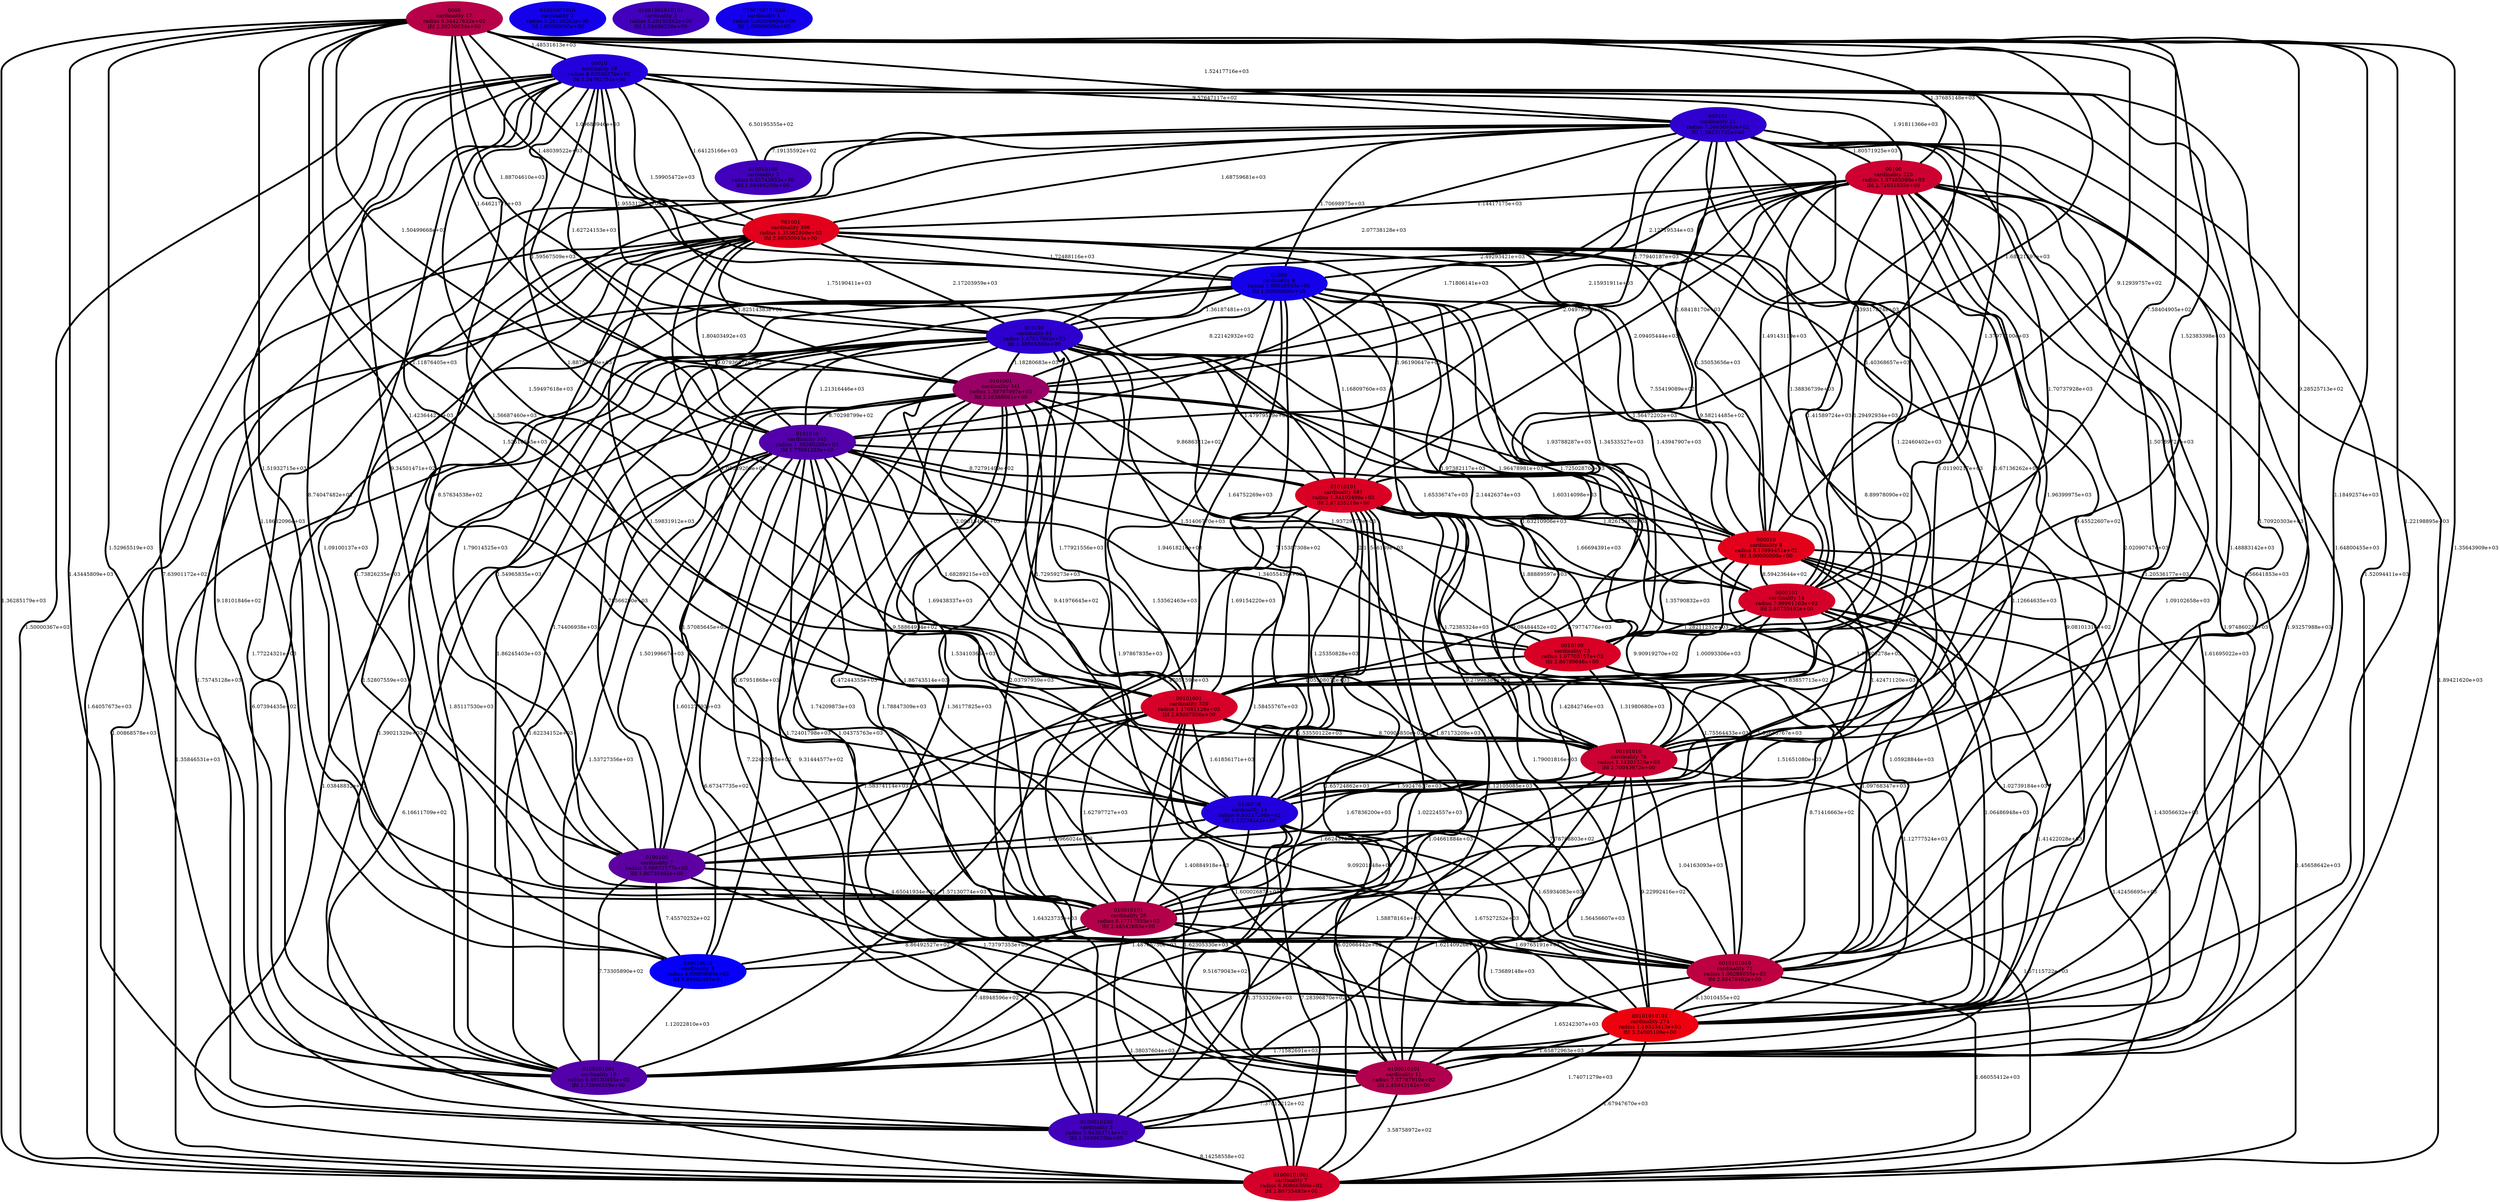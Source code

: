 graph component_cardinality_optimal_23 {
    edge[style=solid, penwidth="5", labeldistance="10"]
    0100101001 [label="0100101001\ncardinality 10\nradius 6.40130455e+02\nlfd 1.73696559e+00", color="#5400AA", style="filled"]
    0000101 [label="0000101\ncardinality 14\nradius 7.96961103e+02\nlfd 2.80735492e+00", color="#D50029", style="filled"]
    0010100 [label="0010100\ncardinality 73\nradius 1.07703157e+03\nlfd 2.86789646e+00", color="#D90025", style="filled"]
    000101 [label="000101\ncardinality 21\nradius 7.36636953e+02\nlfd 1.39231742e+00", color="#2F00CF", style="filled"]
    00100 [label="00100\ncardinality 225\nradius 1.37485090e+03\nlfd 2.72631835e+00", color="#CD0031", style="filled"]
    01000101001 [label="01000101001\ncardinality 7\nradius 6.80866360e+02\nlfd 2.80735492e+00", color="#D50029", style="filled"]
    0101001 [label="0101001\ncardinality 341\nradius 1.39797997e+03\nlfd 2.26388081e+00", color="#990065", style="filled"]
    010010100 [label="010010100\ncardinality 3\nradius 6.55743852e+00\nlfd 1.58496250e+00", color="#4200BC", style="filled"]
    0100100 [label="0100100\ncardinality 7\nradius 5.98822177e+02\nlfd 1.80735492e+00", color="#5D00A1", style="filled"]
    00101010101 [label="00101010101\ncardinality 274\nradius 1.18533413e+03\nlfd 3.24005109e+00", color="#EF000F", style="filled"]
    010100 [label="010100\ncardinality 81\nradius 1.47017992e+03\nlfd 1.38565369e+00", color="#2E00D0", style="filled"]
    01010101 [label="01010101\ncardinality 681\nradius 1.34102498e+03\nlfd 2.87235218e+00", color="#DA0024", style="filled"]
    010010101 [label="010010101\ncardinality 28\nradius 8.17717555e+02\nlfd 2.48542683e+00", color="#B4004A", style="filled"]
    01001001010 [label="01001001010\ncardinality 2\nradius 5.29150262e+00\nlfd 1.00000000e+00", color="#1400EA", style="filled"]
    01000 [label="01000\ncardinality 6\nradius 1.00559535e+03\nlfd 1.00000000e+00", color="#1400EA", style="filled"]
    0100010100 [label="0100010100\ncardinality 3\nradius 5.94383714e+02\nlfd 1.58496250e+00", color="#4200BC", style="filled"]
    00101001 [label="00101001\ncardinality 320\nradius 1.17081126e+03\nlfd 2.83007500e+00", color="#D60028", style="filled"]
    00101010 [label="00101010\ncardinality 78\nradius 1.14201226e+03\nlfd 2.70043972e+00", color="#CB0033", style="filled"]
    0100010101 [label="0100010101\ncardinality 11\nradius 7.37787910e+02\nlfd 2.45943162e+00", color="#B1004D", style="filled"]
    0101010 [label="0101010\ncardinality 345\nradius 1.39286288e+03\nlfd 1.73001283e+00", color="#5300AB", style="filled"]
    010010010 [label="010010010\ncardinality 3\nradius 4.80689089e+02\nlfd 5.84962501e-01", color="#0600F8", style="filled"]
    01001001010101 [label="01001001010101\ncardinality 3\nradius 5.29150262e+00\nlfd 1.58496250e+00", color="#4200BC", style="filled"]
    0000 [label="0000\ncardinality 17\nradius 9.34427632e+02\nlfd 2.50250034e+00", color="#B60048", style="filled"]
    00010 [label="00010\ncardinality 19\nradius 8.62536376e+02\nlfd 1.24792751e+00", color="#2300DB", style="filled"]
    000010 [label="000010\ncardinality 8\nradius 8.10994451e+02\nlfd 3.00000000e+00", color="#E3001B", style="filled"]
    0100010 [label="0100010\ncardinality 14\nradius 9.53337296e+02\nlfd 1.22239242e+00", color="#2100DD", style="filled"]
    001001 [label="001001\ncardinality 396\nradius 1.35362809e+03\nlfd 2.98550043e+00", color="#E2001C", style="filled"]
    0100100101010 [label="0100100101010\ncardinality 1\nradius 0.00000000e+00\nlfd 1.00000000e+00", color="#1400EA", style="filled"]
    0010101010 [label="0010101010\ncardinality 71\nradius 1.00288035e+03\nlfd 2.56478462e+00", color="#BD0041", style="filled"]
    010100 -- 0100010 [label="1.34055436e+03"]
    00101010 -- 01000101001 [label="1.57115722e+03"]
    01010101 -- 00101001 [label="1.69154220e+03"]
    0010100 -- 0100010 [label="1.87173209e+03"]
    00101001 -- 0100010101 [label="1.60002687e+03"]
    0101001 -- 0010100 [label="1.93729270e+03"]
    01000 -- 01000101001 [label="1.00868578e+03"]
    0101010 -- 000010 [label="1.65336747e+03"]
    00100 -- 00101010101 [label="1.09102658e+03"]
    0000 -- 010010101 [label="1.51932715e+03"]
    010010101 -- 0010101010 [label="1.69765191e+03"]
    01000 -- 010010101 [label="1.53562463e+03"]
    0000 -- 00101001 [label="1.11876405e+03"]
    010100 -- 000010 [label="1.93788287e+03"]
    00101010 -- 0100010 [label="1.59247637e+03"]
    0010101010 -- 0100010101 [label="1.65242307e+03"]
    0000 -- 0100101001 [label="1.52965519e+03"]
    0100100 -- 00101010101 [label="1.73797353e+03"]
    01010101 -- 00101010101 [label="1.79001816e+03"]
    010010101 -- 010010010 [label="8.86492527e+02"]
    00100 -- 00101010 [label="1.01190217e+03"]
    00101001 -- 0100100 [label="1.58374114e+03"]
    010010101 -- 00101010101 [label="1.73689148e+03"]
    0101010 -- 00101001 [label="1.68289215e+03"]
    001001 -- 00101010 [label="8.89978090e+02"]
    0000 -- 00101010 [label="9.28525713e+02"]
    01010101 -- 0010101010 [label="1.75564433e+03"]
    0100010 -- 0010101010 [label="1.65934083e+03"]
    0101010 -- 0100101001 [label="1.53727356e+03"]
    001001 -- 01000101001 [label="1.64057673e+03"]
    0101001 -- 01000101001 [label="1.03848832e+03"]
    010100 -- 0000101 [label="1.96478981e+03"]
    010100 -- 0101010 [label="1.21316446e+03"]
    000101 -- 010010101 [label="9.45522607e+02"]
    000010 -- 00101001 [label="9.08484452e+02"]
    00010 -- 0100010101 [label="1.52094411e+03"]
    01010101 -- 000010 [label="1.82613389e+03"]
    0000 -- 000101 [label="1.52417716e+03"]
    0100010 -- 0100100 [label="1.40966024e+03"]
    0101001 -- 0101010 [label="8.70298799e+02"]
    000101 -- 0101010 [label="1.71806141e+03"]
    00010 -- 0101001 [label="1.62724153e+03"]
    00100 -- 000010 [label="1.35053656e+03"]
    0010100 -- 0010101010 [label="8.71416663e+02"]
    00101001 -- 0010101010 [label="7.78788803e+02"]
    010100 -- 010010101 [label="1.74406938e+03"]
    00010 -- 00100 [label="1.91811366e+03"]
    00100 -- 0010100 [label="1.29492934e+03"]
    01010101 -- 0010100 [label="1.88889597e+03"]
    01010101 -- 010010010 [label="1.53550122e+03"]
    0100010 -- 0100101001 [label="1.48705750e+03"]
    0000101 -- 010010101 [label="1.51651080e+03"]
    00010 -- 0010101010 [label="1.70920303e+03"]
    001001 -- 010010101 [label="1.73826235e+03"]
    0000 -- 001001 [label="1.09680946e+03"]
    010100 -- 01010101 [label="1.47979559e+03"]
    00101001 -- 0100101001 [label="1.57130774e+03"]
    0101001 -- 010010101 [label="1.53410365e+03"]
    01000 -- 0101010 [label="9.07936672e+02"]
    000010 -- 010010101 [label="1.53653767e+03"]
    0000 -- 00100 [label="1.37685148e+03"]
    0010100 -- 00101001 [label="1.05308072e+03"]
    001001 -- 00101010101 [label="9.08101316e+02"]
    0101001 -- 0100100 [label="1.57085645e+03"]
    01000 -- 00101010101 [label="1.74305278e+03"]
    000101 -- 000010 [label="1.49143119e+03"]
    00010 -- 00101010 [label="1.56687460e+03"]
    0101010 -- 00101010 [label="1.69438337e+03"]
    00010 -- 01000 [label="1.59905472e+03"]
    00100 -- 01000101001 [label="1.89421620e+03"]
    0000101 -- 0010101010 [label="1.09768347e+03"]
    01000 -- 0000101 [label="1.43947907e+03"]
    0100100 -- 010010010 [label="7.45570252e+02"]
    001001 -- 0100010 [label="1.59831912e+03"]
    01000 -- 0100100 [label="1.54965835e+03"]
    0000101 -- 00101001 [label="1.00093306e+03"]
    01010101 -- 00101010 [label="1.72385324e+03"]
    0100010100 -- 01000101001 [label="8.14258558e+02"]
    01010101 -- 0100101001 [label="1.65724862e+03"]
    0101010 -- 0010101010 [label="1.74209873e+03"]
    00100 -- 0101001 [label="2.15931911e+03"]
    0000 -- 01010101 [label="1.68321597e+03"]
    01010101 -- 0100010101 [label="1.12105085e+03"]
    00010 -- 01010101 [label="1.75190411e+03"]
    010100 -- 00101001 [label="2.09313401e+03"]
    010100 -- 0100010101 [label="1.36177825e+03"]
    000101 -- 0100101001 [label="9.18101846e+02"]
    010100 -- 00101010101 [label="2.03797939e+03"]
    0000101 -- 0010100 [label="1.28211232e+03"]
    010100 -- 0100010100 [label="1.39021329e+03"]
    00100 -- 0100010101 [label="1.93257988e+03"]
    00100 -- 001001 [label="1.14417175e+03"]
    0000 -- 0100010101 [label="1.35643909e+03"]
    00010 -- 0101010 [label="1.59567509e+03"]
    0000 -- 0000101 [label="7.58404905e+02"]
    00100 -- 0101010 [label="2.04979389e+03"]
    00101010101 -- 01000101001 [label="1.67947670e+03"]
    0000101 -- 00101010101 [label="1.06486948e+03"]
    000101 -- 00101010 [label="1.50789721e+03"]
    01010101 -- 0100010100 [label="1.02224557e+03"]
    01010101 -- 0100010 [label="1.25350828e+03"]
    000010 -- 0100010101 [label="1.43056632e+03"]
    00101001 -- 01000101001 [label="1.62305330e+03"]
    010100 -- 0010101010 [label="1.97867835e+03"]
    01000 -- 0100010100 [label="6.07394435e+02"]
    0101010 -- 0100010100 [label="6.67347735e+02"]
    00101010 -- 0100101001 [label="1.58878161e+03"]
    001001 -- 0101001 [label="1.82514383e+03"]
    00010 -- 000010 [label="1.39317874e+03"]
    000101 -- 00100 [label="1.80571925e+03"]
    0010100 -- 00101010101 [label="1.12777524e+03"]
    0000 -- 00101010101 [label="1.22198895e+03"]
    00101001 -- 00101010 [label="8.70905850e+02"]
    01010101 -- 01000101001 [label="1.04661884e+03"]
    00100 -- 010100 [label="2.49293421e+03"]
    0000 -- 010100 [label="1.88704610e+03"]
    010100 -- 0101001 [label="1.18280683e+03"]
    01000 -- 010100 [label="1.36187481e+03"]
    000101 -- 0010101010 [label="1.48883142e+03"]
    000101 -- 0000101 [label="1.40368657e+03"]
    00101010 -- 0100010100 [label="1.62140926e+03"]
    001001 -- 0100101001 [label="1.77224321e+03"]
    0101001 -- 000010 [label="1.72502870e+03"]
    0101010 -- 010010101 [label="1.47244355e+03"]
    0000 -- 01000101001 [label="1.36285179e+03"]
    000101 -- 0010100 [label="1.70737928e+03"]
    00101010101 -- 0100010101 [label="1.65872963e+03"]
    0000 -- 0101010 [label="1.50499668e+03"]
    01000 -- 0010100 [label="1.97382117e+03"]
    0101010 -- 0100100 [label="1.50199667e+03"]
    00010 -- 010010100 [label="6.50195355e+02"]
    000101 -- 0100100 [label="8.57634538e+02"]
    000101 -- 010010010 [label="1.09100137e+03"]
    0000 -- 00010 [label="1.48531613e+03"]
    00101001 -- 0100010 [label="1.61856171e+03"]
    00010 -- 00101001 [label="1.59497618e+03"]
    010010010 -- 0100101001 [label="1.12022810e+03"]
    00100 -- 0000101 [label="1.38836739e+03"]
    010100 -- 0010100 [label="2.14426374e+03"]
    0000 -- 0101001 [label="1.64621779e+03"]
    001001 -- 00101001 [label="1.05089200e+03"]
    0101010 -- 0100010101 [label="7.22402935e+02"]
    000101 -- 00101001 [label="1.41589724e+03"]
    000010 -- 0010101010 [label="1.05928844e+03"]
    010100 -- 01000101001 [label="1.35846531e+03"]
    00100 -- 0100101001 [label="1.97486025e+03"]
    001001 -- 0100100 [label="1.79014525e+03"]
    000010 -- 0100010 [label="1.42471120e+03"]
    0000 -- 0100010 [label="1.42364427e+03"]
    0000 -- 0010101010 [label="1.18492574e+03"]
    00101001 -- 00101010101 [label="9.09201848e+02"]
    00101010 -- 0100100 [label="1.67836200e+03"]
    000010 -- 0000101 [label="8.59423644e+02"]
    000101 -- 0101001 [label="1.77940187e+03"]
    000010 -- 01000101001 [label="1.45658642e+03"]
    01000 -- 0100010101 [label="9.27998384e+02"]
    00101010 -- 010010101 [label="1.66243707e+03"]
    0101001 -- 00101010 [label="1.72959273e+03"]
    0101001 -- 0010101010 [label="1.86743514e+03"]
    010100 -- 0100100 [label="1.78566290e+03"]
    0000 -- 0010100 [label="1.52383398e+03"]
    00100 -- 0010101010 [label="1.20536177e+03"]
    0101001 -- 010010010 [label="1.67951868e+03"]
    001001 -- 010100 [label="2.17203959e+03"]
    00100 -- 01010101 [label="2.09405444e+03"]
    00010 -- 01000101001 [label="1.50000367e+03"]
    0100010 -- 00101010101 [label="1.67527252e+03"]
    0101001 -- 0100010100 [label="9.31444577e+02"]
    0000 -- 000010 [label="9.12939757e+02"]
    00010 -- 010010010 [label="1.18682096e+03"]
    0000101 -- 0100010101 [label="1.41422028e+03"]
    001001 -- 0101010 [label="1.80403492e+03"]
    001001 -- 0100010101 [label="1.61695022e+03"]
    0101001 -- 01010101 [label="9.86863212e+02"]
    01000 -- 0010101010 [label="1.79774776e+03"]
    0101001 -- 00101010101 [label="1.78847309e+03"]
    000101 -- 00101010101 [label="1.56641853e+03"]
    01010101 -- 0100100 [label="1.47051590e+03"]
    010100 -- 00101010 [label="2.11546189e+03"]
    001001 -- 0100010100 [label="1.75745128e+03"]
    001001 -- 000010 [label="7.55419089e+02"]
    01010101 -- 010010101 [label="1.58455767e+03"]
    0000 -- 01000 [label="1.48039522e+03"]
    010010101 -- 01000101001 [label="1.38037604e+03"]
    001001 -- 01000 [label="1.72488116e+03"]
    010100 -- 010010010 [label="1.86245403e+03"]
    0000 -- 0100010100 [label="1.43445809e+03"]
    001001 -- 0000101 [label="9.58214485e+02"]
    00010 -- 0000101 [label="1.37977100e+03"]
    0101010 -- 0000101 [label="1.51406770e+03"]
    00010 -- 000101 [label="9.57647117e+02"]
    0100010101 -- 01000101001 [label="3.58758972e+02"]
    000010 -- 00101010101 [label="1.02739184e+03"]
    0100010101 -- 0100010100 [label="7.37012212e+02"]
    00101010101 -- 0100010100 [label="1.74071279e+03"]
    0101001 -- 0100010101 [label="1.04375763e+03"]
    00101010 -- 0100010101 [label="1.56456607e+03"]
    01000 -- 000010 [label="1.56472202e+03"]
    001001 -- 0010101010 [label="1.12664635e+03"]
    01000 -- 01010101 [label="1.16809760e+03"]
    0101001 -- 0100101001 [label="1.62234152e+03"]
    00100 -- 00101001 [label="1.22460402e+03"]
    000010 -- 0010100 [label="1.35790832e+03"]
    00101010101 -- 0100101001 [label="1.71582691e+03"]
    000101 -- 010010100 [label="7.19135592e+02"]
    0100010 -- 0100010100 [label="9.51679043e+02"]
    0101001 -- 0100010 [label="9.41976645e+02"]
    0000101 -- 00101010 [label="9.83857713e+02"]
    00010 -- 0100010 [label="1.52516655e+03"]
    00010 -- 001001 [label="1.64125166e+03"]
    0101010 -- 0100010 [label="9.58864954e+02"]
    00010 -- 0100101001 [label="7.63901172e+02"]
    001001 -- 01010101 [label="1.96190647e+03"]
    00010 -- 010010101 [label="8.74047482e+02"]
    0100010 -- 0100010101 [label="6.02066442e+02"]
    00010 -- 0010100 [label="1.88759000e+03"]
    01000 -- 0101001 [label="8.22142932e+02"]
    00101010 -- 00101010101 [label="9.22992416e+02"]
    00100 -- 010010101 [label="2.02090747e+03"]
    010010101 -- 0100010101 [label="1.37533269e+03"]
    0010101010 -- 00101010101 [label="8.13010455e+02"]
    0101010 -- 010010010 [label="1.60127793e+03"]
    010100 -- 0100101001 [label="1.85117530e+03"]
    00010 -- 00101010101 [label="1.64800455e+03"]
    00100 -- 0100010 [label="1.96399975e+03"]
    0000101 -- 01000101001 [label="1.42456695e+03"]
    00100 -- 01000 [label="2.12719534e+03"]
    01000 -- 0100101001 [label="1.52807559e+03"]
    0000101 -- 0100010 [label="1.42842746e+03"]
    000101 -- 010100 [label="2.07738128e+03"]
    00010 -- 010100 [label="1.95531200e+03"]
    0101010 -- 01010101 [label="8.72791499e+02"]
    01000 -- 00101001 [label="1.64752269e+03"]
    0101001 -- 00101001 [label="1.77921556e+03"]
    000101 -- 01010101 [label="1.68418170e+03"]
    00010 -- 0100100 [label="9.34501471e+02"]
    010010101 -- 0100101001 [label="7.48948596e+02"]
    0100100 -- 010010101 [label="4.65041934e+02"]
    0010100 -- 00101010 [label="1.31980680e+03"]
    001001 -- 0010100 [label="1.34533527e+03"]
    01000 -- 00101010 [label="1.63210906e+03"]
    000101 -- 01000 [label="1.70698975e+03"]
    000101 -- 0100010 [label="1.67136262e+03"]
    0100100 -- 0100101001 [label="7.73305890e+02"]
    00101010 -- 0010101010 [label="1.04163093e+03"]
    000010 -- 00101010 [label="9.90919270e+02"]
    01010101 -- 0000101 [label="1.66694391e+03"]
    0100010 -- 01000101001 [label="7.28396870e+02"]
    000101 -- 001001 [label="1.68759681e+03"]
    0010101010 -- 01000101001 [label="1.66055412e+03"]
    01000 -- 0100010 [label="7.15387308e+02"]
    0101010 -- 00101010101 [label="1.72401798e+03"]
    00101001 -- 010010101 [label="1.62797727e+03"]
    0101001 -- 0000101 [label="1.60314098e+03"]
    0101010 -- 0010100 [label="1.94618216e+03"]
    00101001 -- 0100010100 [label="1.64323735e+03"]
    0101010 -- 01000101001 [label="6.16611709e+02"]
    0100010 -- 010010101 [label="1.40884918e+03"]
}
